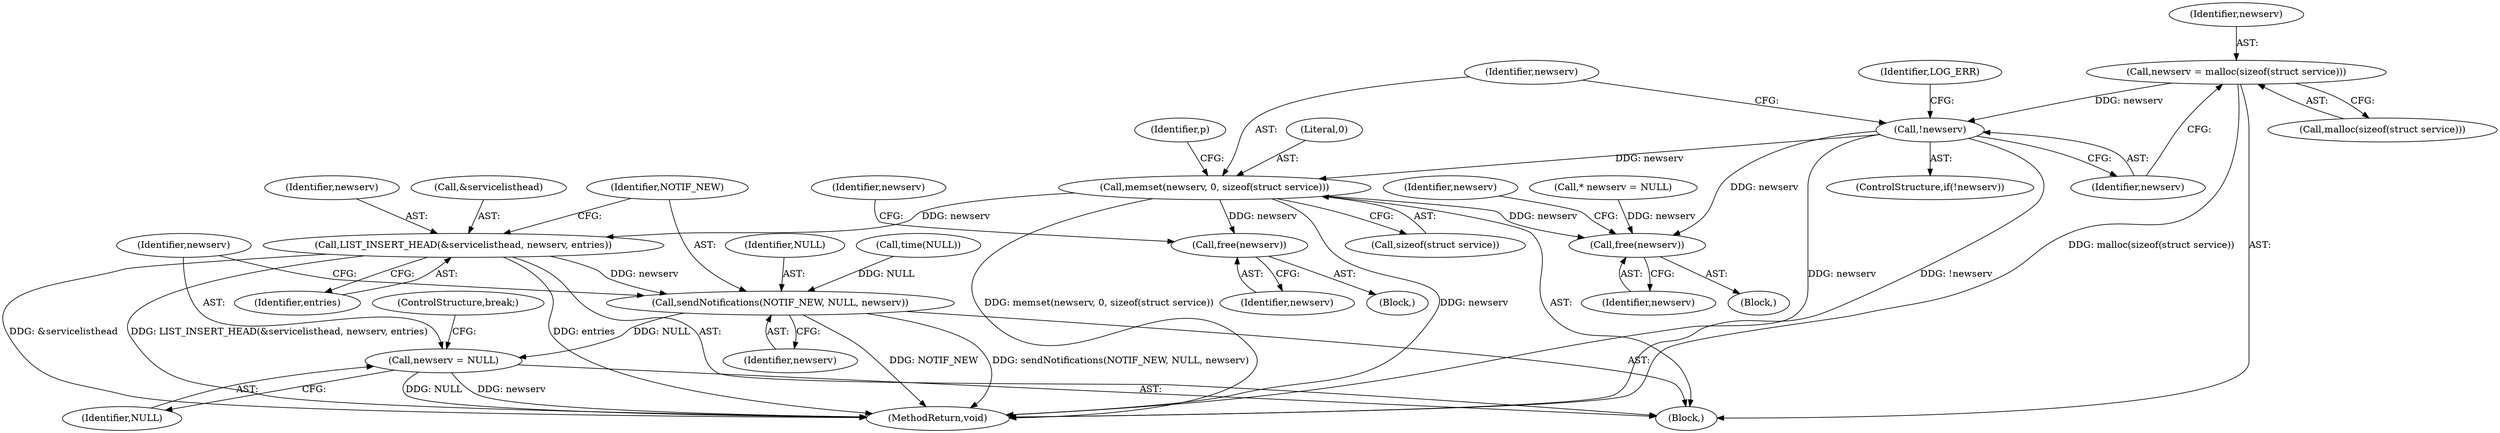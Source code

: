 digraph "0_miniupnp_b238cade9a173c6f751a34acf8ccff838a62aa47@API" {
"1000689" [label="(Call,newserv = malloc(sizeof(struct service)))"];
"1000695" [label="(Call,!newserv)"];
"1000702" [label="(Call,memset(newserv, 0, sizeof(struct service)))"];
"1001028" [label="(Call,free(newserv))"];
"1001034" [label="(Call,LIST_INSERT_HEAD(&servicelisthead, newserv, entries))"];
"1001039" [label="(Call,sendNotifications(NOTIF_NEW, NULL, newserv))"];
"1001043" [label="(Call,newserv = NULL)"];
"1001120" [label="(Call,free(newserv))"];
"1000135" [label="(Call,* newserv = NULL)"];
"1000705" [label="(Call,sizeof(struct service))"];
"1001120" [label="(Call,free(newserv))"];
"1001041" [label="(Identifier,NULL)"];
"1001103" [label="(Block,)"];
"1000187" [label="(Call,time(NULL))"];
"1001034" [label="(Call,LIST_INSERT_HEAD(&servicelisthead, newserv, entries))"];
"1000690" [label="(Identifier,newserv)"];
"1001040" [label="(Identifier,NOTIF_NEW)"];
"1001035" [label="(Call,&servicelisthead)"];
"1000696" [label="(Identifier,newserv)"];
"1001043" [label="(Call,newserv = NULL)"];
"1001046" [label="(ControlStructure,break;)"];
"1001038" [label="(Identifier,entries)"];
"1001044" [label="(Identifier,newserv)"];
"1000691" [label="(Call,malloc(sizeof(struct service)))"];
"1001123" [label="(Identifier,newserv)"];
"1000704" [label="(Literal,0)"];
"1001039" [label="(Call,sendNotifications(NOTIF_NEW, NULL, newserv))"];
"1000709" [label="(Identifier,p)"];
"1001042" [label="(Identifier,newserv)"];
"1000689" [label="(Call,newserv = malloc(sizeof(struct service)))"];
"1000699" [label="(Identifier,LOG_ERR)"];
"1000994" [label="(Block,)"];
"1001121" [label="(Identifier,newserv)"];
"1000695" [label="(Call,!newserv)"];
"1000694" [label="(ControlStructure,if(!newserv))"];
"1001028" [label="(Call,free(newserv))"];
"1001136" [label="(MethodReturn,void)"];
"1000703" [label="(Identifier,newserv)"];
"1001029" [label="(Identifier,newserv)"];
"1001031" [label="(Identifier,newserv)"];
"1001037" [label="(Identifier,newserv)"];
"1001045" [label="(Identifier,NULL)"];
"1000702" [label="(Call,memset(newserv, 0, sizeof(struct service)))"];
"1000255" [label="(Block,)"];
"1000689" -> "1000255"  [label="AST: "];
"1000689" -> "1000691"  [label="CFG: "];
"1000690" -> "1000689"  [label="AST: "];
"1000691" -> "1000689"  [label="AST: "];
"1000696" -> "1000689"  [label="CFG: "];
"1000689" -> "1001136"  [label="DDG: malloc(sizeof(struct service))"];
"1000689" -> "1000695"  [label="DDG: newserv"];
"1000695" -> "1000694"  [label="AST: "];
"1000695" -> "1000696"  [label="CFG: "];
"1000696" -> "1000695"  [label="AST: "];
"1000699" -> "1000695"  [label="CFG: "];
"1000703" -> "1000695"  [label="CFG: "];
"1000695" -> "1001136"  [label="DDG: !newserv"];
"1000695" -> "1001136"  [label="DDG: newserv"];
"1000695" -> "1000702"  [label="DDG: newserv"];
"1000695" -> "1001120"  [label="DDG: newserv"];
"1000702" -> "1000255"  [label="AST: "];
"1000702" -> "1000705"  [label="CFG: "];
"1000703" -> "1000702"  [label="AST: "];
"1000704" -> "1000702"  [label="AST: "];
"1000705" -> "1000702"  [label="AST: "];
"1000709" -> "1000702"  [label="CFG: "];
"1000702" -> "1001136"  [label="DDG: memset(newserv, 0, sizeof(struct service))"];
"1000702" -> "1001136"  [label="DDG: newserv"];
"1000702" -> "1001028"  [label="DDG: newserv"];
"1000702" -> "1001034"  [label="DDG: newserv"];
"1000702" -> "1001120"  [label="DDG: newserv"];
"1001028" -> "1000994"  [label="AST: "];
"1001028" -> "1001029"  [label="CFG: "];
"1001029" -> "1001028"  [label="AST: "];
"1001031" -> "1001028"  [label="CFG: "];
"1001034" -> "1000255"  [label="AST: "];
"1001034" -> "1001038"  [label="CFG: "];
"1001035" -> "1001034"  [label="AST: "];
"1001037" -> "1001034"  [label="AST: "];
"1001038" -> "1001034"  [label="AST: "];
"1001040" -> "1001034"  [label="CFG: "];
"1001034" -> "1001136"  [label="DDG: entries"];
"1001034" -> "1001136"  [label="DDG: &servicelisthead"];
"1001034" -> "1001136"  [label="DDG: LIST_INSERT_HEAD(&servicelisthead, newserv, entries)"];
"1001034" -> "1001039"  [label="DDG: newserv"];
"1001039" -> "1000255"  [label="AST: "];
"1001039" -> "1001042"  [label="CFG: "];
"1001040" -> "1001039"  [label="AST: "];
"1001041" -> "1001039"  [label="AST: "];
"1001042" -> "1001039"  [label="AST: "];
"1001044" -> "1001039"  [label="CFG: "];
"1001039" -> "1001136"  [label="DDG: NOTIF_NEW"];
"1001039" -> "1001136"  [label="DDG: sendNotifications(NOTIF_NEW, NULL, newserv)"];
"1000187" -> "1001039"  [label="DDG: NULL"];
"1001039" -> "1001043"  [label="DDG: NULL"];
"1001043" -> "1000255"  [label="AST: "];
"1001043" -> "1001045"  [label="CFG: "];
"1001044" -> "1001043"  [label="AST: "];
"1001045" -> "1001043"  [label="AST: "];
"1001046" -> "1001043"  [label="CFG: "];
"1001043" -> "1001136"  [label="DDG: NULL"];
"1001043" -> "1001136"  [label="DDG: newserv"];
"1001120" -> "1001103"  [label="AST: "];
"1001120" -> "1001121"  [label="CFG: "];
"1001121" -> "1001120"  [label="AST: "];
"1001123" -> "1001120"  [label="CFG: "];
"1000135" -> "1001120"  [label="DDG: newserv"];
}
